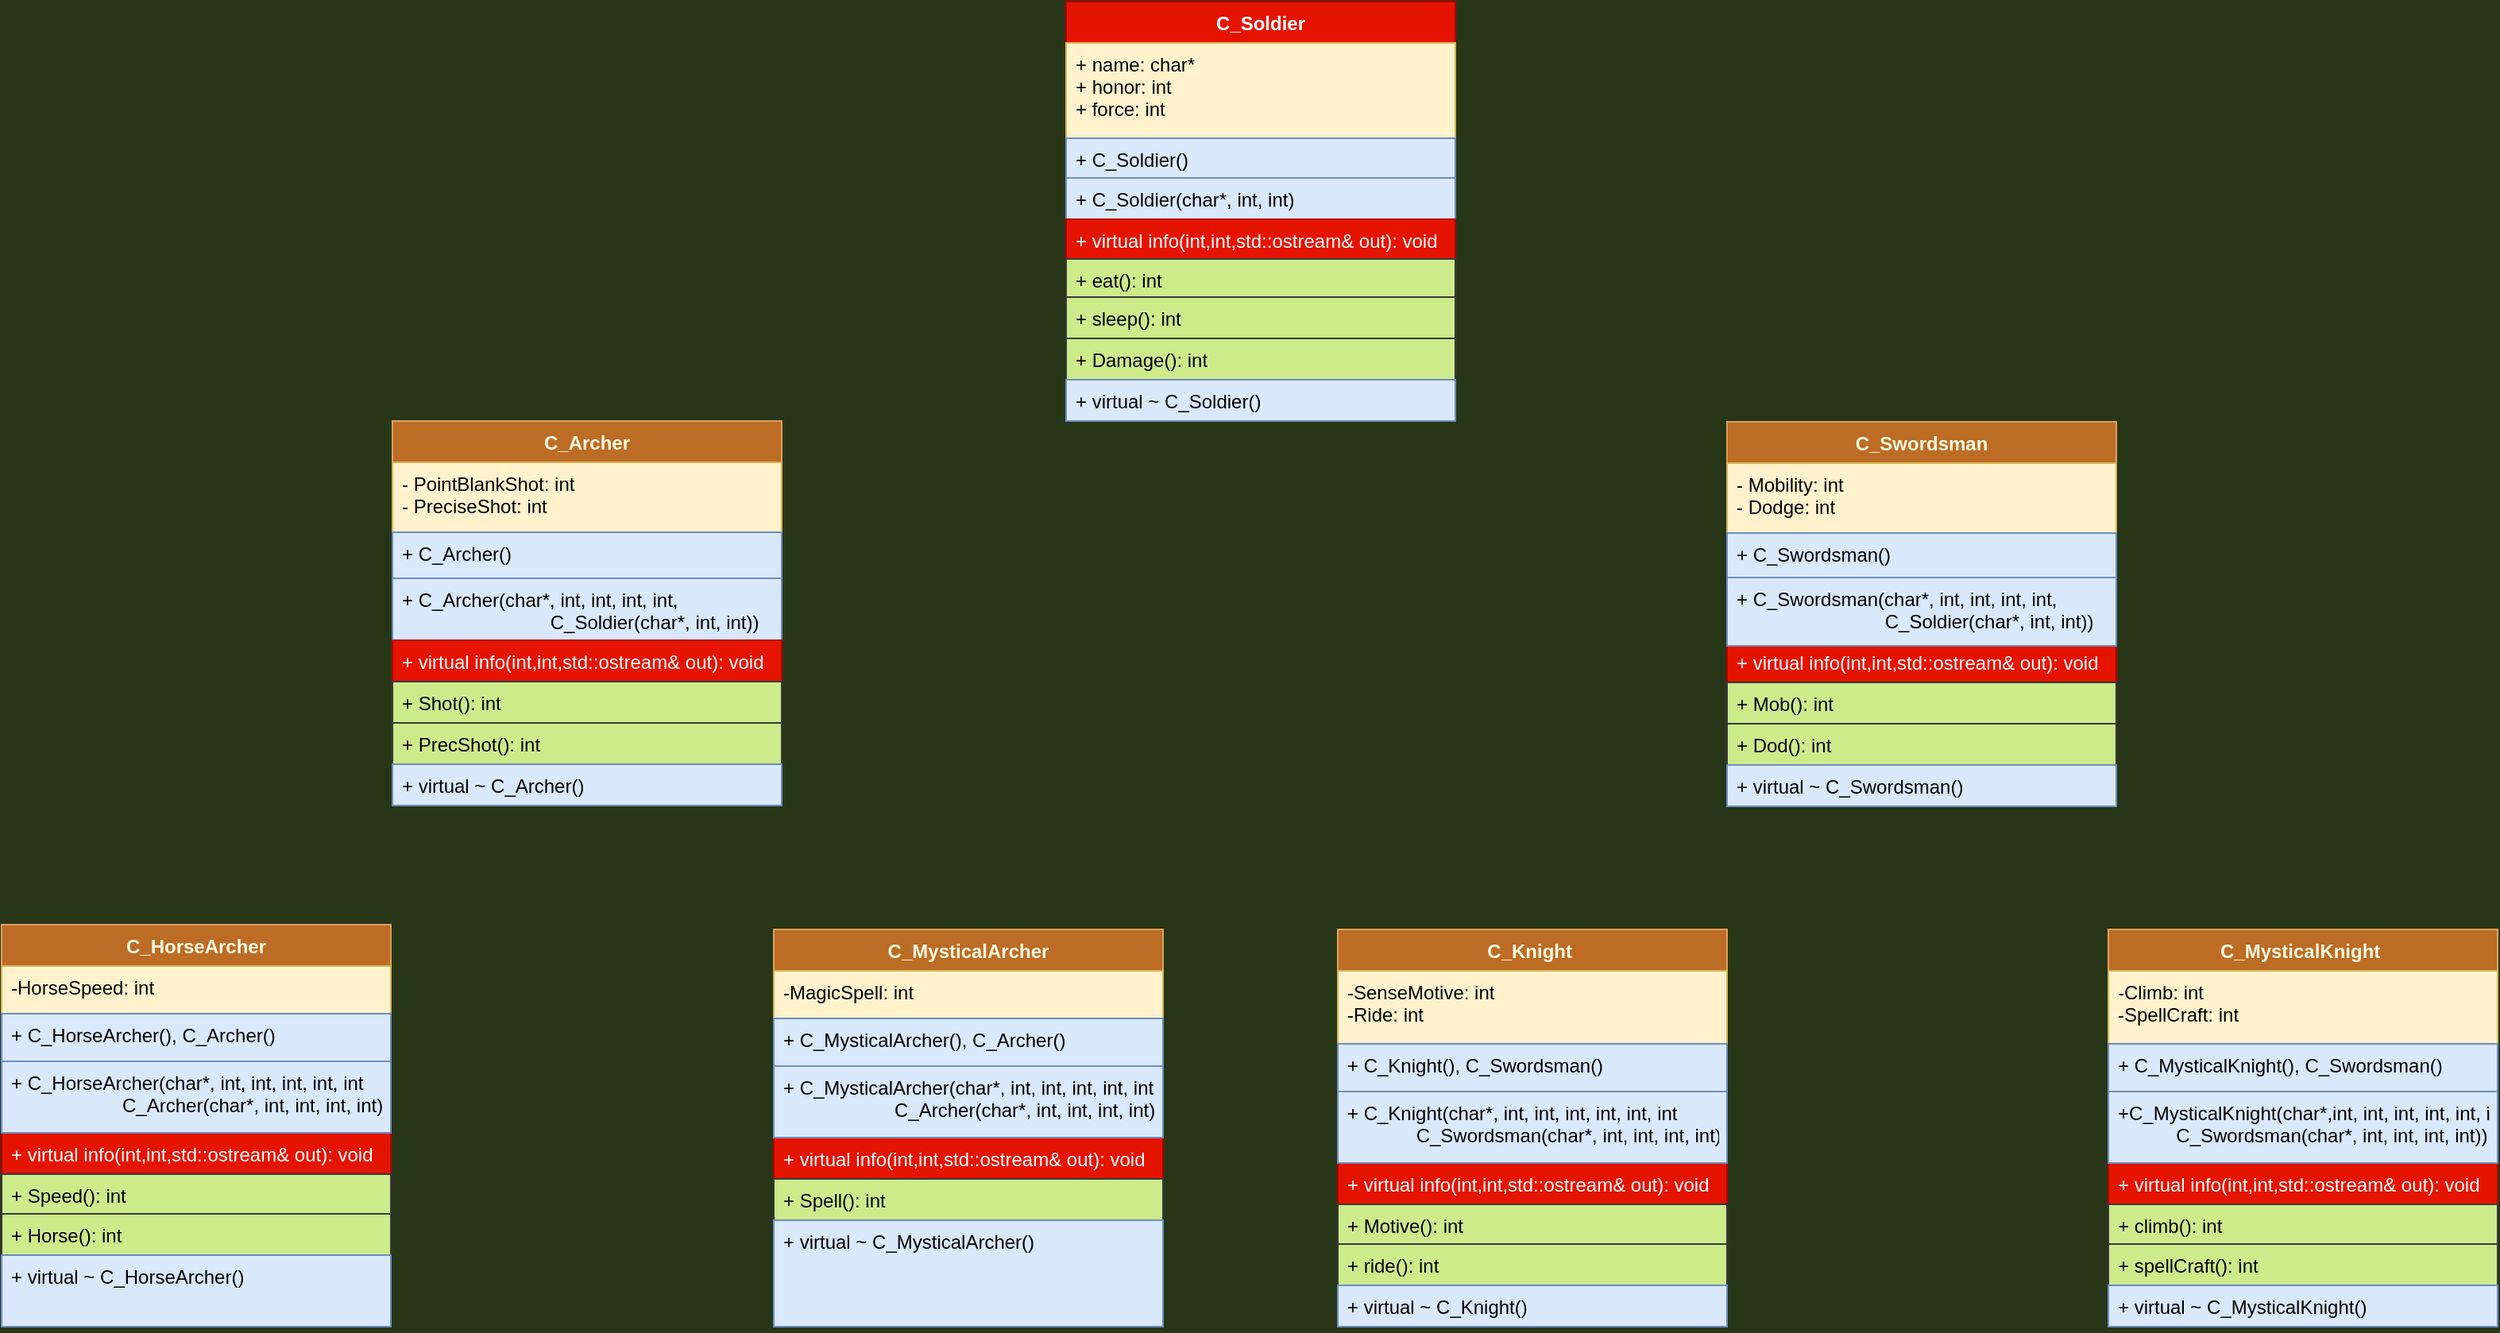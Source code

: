 <mxfile version="14.8.5" type="github">
  <diagram id="KfgOQVesRa8jAqSmO_TG" name="Page-1">
    <mxGraphModel dx="2343" dy="1437" grid="0" gridSize="10" guides="1" tooltips="1" connect="1" arrows="1" fold="1" page="1" pageScale="1" pageWidth="1654" pageHeight="2336" background="#283618" math="0" shadow="0">
      <root>
        <mxCell id="0" />
        <mxCell id="1" parent="0" />
        <mxCell id="gfh71h0dCbDymhL63w5G-2" value="C_Soldier" style="swimlane;fontStyle=1;align=center;verticalAlign=top;childLayout=stackLayout;horizontal=1;startSize=26;horizontalStack=0;resizeParent=1;resizeParentMax=0;resizeLast=0;collapsible=1;marginBottom=0;fillColor=#e51400;strokeColor=#B20000;fontColor=#ffffff;" parent="1" vertex="1">
          <mxGeometry x="704" y="56" width="245" height="112" as="geometry" />
        </mxCell>
        <mxCell id="gfh71h0dCbDymhL63w5G-3" value="+ name: char*&#xa;+ honor: int&#xa;+ force: int" style="text;strokeColor=#d6b656;fillColor=#fff2cc;align=left;verticalAlign=top;spacingLeft=4;spacingRight=4;overflow=hidden;rotatable=0;points=[[0,0.5],[1,0.5]];portConstraint=eastwest;" parent="gfh71h0dCbDymhL63w5G-2" vertex="1">
          <mxGeometry y="26" width="245" height="60" as="geometry" />
        </mxCell>
        <mxCell id="gfh71h0dCbDymhL63w5G-5" value="+ C_Soldier()" style="text;strokeColor=#6c8ebf;fillColor=#dae8fc;align=left;verticalAlign=top;spacingLeft=4;spacingRight=4;overflow=hidden;rotatable=0;points=[[0,0.5],[1,0.5]];portConstraint=eastwest;" parent="gfh71h0dCbDymhL63w5G-2" vertex="1">
          <mxGeometry y="86" width="245" height="26" as="geometry" />
        </mxCell>
        <mxCell id="xftbxWCKIYWHHrMW_up1-3" value="+ C_Soldier(char*, int, int)" style="text;strokeColor=#6c8ebf;fillColor=#dae8fc;align=left;verticalAlign=top;spacingLeft=4;spacingRight=4;overflow=hidden;rotatable=0;points=[[0,0.5],[1,0.5]];portConstraint=eastwest;" vertex="1" parent="1">
          <mxGeometry x="704" y="167" width="245" height="26" as="geometry" />
        </mxCell>
        <mxCell id="xftbxWCKIYWHHrMW_up1-4" value="+ virtual info(int,int,std::ostream&amp; out): void" style="text;strokeColor=#B20000;fillColor=#e51400;align=left;verticalAlign=top;spacingLeft=4;spacingRight=4;overflow=hidden;rotatable=0;points=[[0,0.5],[1,0.5]];portConstraint=eastwest;fontColor=#ffffff;" vertex="1" parent="1">
          <mxGeometry x="704" y="193" width="245" height="26" as="geometry" />
        </mxCell>
        <mxCell id="xftbxWCKIYWHHrMW_up1-5" value="+ eat(): int" style="text;strokeColor=#36393d;fillColor=#cdeb8b;align=left;verticalAlign=top;spacingLeft=4;spacingRight=4;overflow=hidden;rotatable=0;points=[[0,0.5],[1,0.5]];portConstraint=eastwest;" vertex="1" parent="1">
          <mxGeometry x="704" y="218" width="245" height="26" as="geometry" />
        </mxCell>
        <mxCell id="xftbxWCKIYWHHrMW_up1-6" value="+ sleep(): int" style="text;strokeColor=#36393d;fillColor=#cdeb8b;align=left;verticalAlign=top;spacingLeft=4;spacingRight=4;overflow=hidden;rotatable=0;points=[[0,0.5],[1,0.5]];portConstraint=eastwest;" vertex="1" parent="1">
          <mxGeometry x="704" y="242" width="245" height="26" as="geometry" />
        </mxCell>
        <mxCell id="xftbxWCKIYWHHrMW_up1-7" value="+ Damage(): int" style="text;strokeColor=#36393d;fillColor=#cdeb8b;align=left;verticalAlign=top;spacingLeft=4;spacingRight=4;overflow=hidden;rotatable=0;points=[[0,0.5],[1,0.5]];portConstraint=eastwest;" vertex="1" parent="1">
          <mxGeometry x="704" y="268" width="245" height="26" as="geometry" />
        </mxCell>
        <mxCell id="xftbxWCKIYWHHrMW_up1-8" value="+ virtual ~ C_Soldier()" style="text;strokeColor=#6c8ebf;fillColor=#dae8fc;align=left;verticalAlign=top;spacingLeft=4;spacingRight=4;overflow=hidden;rotatable=0;points=[[0,0.5],[1,0.5]];portConstraint=eastwest;" vertex="1" parent="1">
          <mxGeometry x="704" y="294" width="245" height="26" as="geometry" />
        </mxCell>
        <mxCell id="xftbxWCKIYWHHrMW_up1-9" value="C_Archer" style="swimlane;fontStyle=1;align=center;verticalAlign=top;childLayout=stackLayout;horizontal=1;startSize=26;horizontalStack=0;resizeParent=1;resizeParentMax=0;resizeLast=0;collapsible=1;marginBottom=0;fillColor=#BC6C25;strokeColor=#DDA15E;fontColor=#FEFAE0;" vertex="1" parent="1">
          <mxGeometry x="280" y="320" width="245" height="99" as="geometry" />
        </mxCell>
        <mxCell id="xftbxWCKIYWHHrMW_up1-10" value="- PointBlankShot: int&#xa;- PreciseShot: int" style="text;strokeColor=#d6b656;fillColor=#fff2cc;align=left;verticalAlign=top;spacingLeft=4;spacingRight=4;overflow=hidden;rotatable=0;points=[[0,0.5],[1,0.5]];portConstraint=eastwest;" vertex="1" parent="xftbxWCKIYWHHrMW_up1-9">
          <mxGeometry y="26" width="245" height="44" as="geometry" />
        </mxCell>
        <mxCell id="xftbxWCKIYWHHrMW_up1-11" value="+ C_Archer()" style="text;strokeColor=#6c8ebf;fillColor=#dae8fc;align=left;verticalAlign=top;spacingLeft=4;spacingRight=4;overflow=hidden;rotatable=0;points=[[0,0.5],[1,0.5]];portConstraint=eastwest;" vertex="1" parent="xftbxWCKIYWHHrMW_up1-9">
          <mxGeometry y="70" width="245" height="29" as="geometry" />
        </mxCell>
        <mxCell id="xftbxWCKIYWHHrMW_up1-12" value="+ C_Archer(char*, int, int, int, int, &#xa;                            C_Soldier(char*, int, int))" style="text;strokeColor=#6c8ebf;fillColor=#dae8fc;align=left;verticalAlign=top;spacingLeft=4;spacingRight=4;overflow=hidden;rotatable=0;points=[[0,0.5],[1,0.5]];portConstraint=eastwest;" vertex="1" parent="1">
          <mxGeometry x="280" y="419" width="245" height="45" as="geometry" />
        </mxCell>
        <mxCell id="xftbxWCKIYWHHrMW_up1-13" value="+ virtual info(int,int,std::ostream&amp; out): void" style="text;strokeColor=#B20000;fillColor=#e51400;align=left;verticalAlign=top;spacingLeft=4;spacingRight=4;overflow=hidden;rotatable=0;points=[[0,0.5],[1,0.5]];portConstraint=eastwest;fontColor=#ffffff;" vertex="1" parent="1">
          <mxGeometry x="280" y="458" width="245" height="26" as="geometry" />
        </mxCell>
        <mxCell id="xftbxWCKIYWHHrMW_up1-14" value="+ Shot(): int" style="text;strokeColor=#36393d;fillColor=#cdeb8b;align=left;verticalAlign=top;spacingLeft=4;spacingRight=4;overflow=hidden;rotatable=0;points=[[0,0.5],[1,0.5]];portConstraint=eastwest;" vertex="1" parent="1">
          <mxGeometry x="280" y="484" width="245" height="26" as="geometry" />
        </mxCell>
        <mxCell id="xftbxWCKIYWHHrMW_up1-15" value="+ PrecShot(): int" style="text;strokeColor=#36393d;fillColor=#cdeb8b;align=left;verticalAlign=top;spacingLeft=4;spacingRight=4;overflow=hidden;rotatable=0;points=[[0,0.5],[1,0.5]];portConstraint=eastwest;" vertex="1" parent="1">
          <mxGeometry x="280" y="510" width="245" height="26" as="geometry" />
        </mxCell>
        <mxCell id="xftbxWCKIYWHHrMW_up1-17" value="+ virtual ~ C_Archer()" style="text;strokeColor=#6c8ebf;fillColor=#dae8fc;align=left;verticalAlign=top;spacingLeft=4;spacingRight=4;overflow=hidden;rotatable=0;points=[[0,0.5],[1,0.5]];portConstraint=eastwest;" vertex="1" parent="1">
          <mxGeometry x="280" y="536" width="245" height="26" as="geometry" />
        </mxCell>
        <mxCell id="xftbxWCKIYWHHrMW_up1-19" value="C_Swordsman" style="swimlane;fontStyle=1;align=center;verticalAlign=top;childLayout=stackLayout;horizontal=1;startSize=26;horizontalStack=0;resizeParent=1;resizeParentMax=0;resizeLast=0;collapsible=1;marginBottom=0;fillColor=#BC6C25;strokeColor=#DDA15E;fontColor=#FEFAE0;" vertex="1" parent="1">
          <mxGeometry x="1120" y="320.5" width="245" height="100" as="geometry" />
        </mxCell>
        <mxCell id="xftbxWCKIYWHHrMW_up1-20" value="- Mobility: int&#xa;- Dodge: int" style="text;strokeColor=#d6b656;fillColor=#fff2cc;align=left;verticalAlign=top;spacingLeft=4;spacingRight=4;overflow=hidden;rotatable=0;points=[[0,0.5],[1,0.5]];portConstraint=eastwest;" vertex="1" parent="xftbxWCKIYWHHrMW_up1-19">
          <mxGeometry y="26" width="245" height="44" as="geometry" />
        </mxCell>
        <mxCell id="xftbxWCKIYWHHrMW_up1-21" value="+ C_Swordsman()" style="text;strokeColor=#6c8ebf;fillColor=#dae8fc;align=left;verticalAlign=top;spacingLeft=4;spacingRight=4;overflow=hidden;rotatable=0;points=[[0,0.5],[1,0.5]];portConstraint=eastwest;" vertex="1" parent="xftbxWCKIYWHHrMW_up1-19">
          <mxGeometry y="70" width="245" height="30" as="geometry" />
        </mxCell>
        <mxCell id="xftbxWCKIYWHHrMW_up1-22" value="+ virtual info(int,int,std::ostream&amp; out): void" style="text;strokeColor=#B20000;fillColor=#e51400;align=left;verticalAlign=top;spacingLeft=4;spacingRight=4;overflow=hidden;rotatable=0;points=[[0,0.5],[1,0.5]];portConstraint=eastwest;fontColor=#ffffff;" vertex="1" parent="1">
          <mxGeometry x="1120" y="458.5" width="245" height="26" as="geometry" />
        </mxCell>
        <mxCell id="xftbxWCKIYWHHrMW_up1-23" value="+ Mob(): int" style="text;strokeColor=#36393d;fillColor=#cdeb8b;align=left;verticalAlign=top;spacingLeft=4;spacingRight=4;overflow=hidden;rotatable=0;points=[[0,0.5],[1,0.5]];portConstraint=eastwest;" vertex="1" parent="1">
          <mxGeometry x="1120" y="484.5" width="245" height="26" as="geometry" />
        </mxCell>
        <mxCell id="xftbxWCKIYWHHrMW_up1-24" value="+ Dod(): int" style="text;strokeColor=#36393d;fillColor=#cdeb8b;align=left;verticalAlign=top;spacingLeft=4;spacingRight=4;overflow=hidden;rotatable=0;points=[[0,0.5],[1,0.5]];portConstraint=eastwest;" vertex="1" parent="1">
          <mxGeometry x="1120" y="510.5" width="245" height="26" as="geometry" />
        </mxCell>
        <mxCell id="xftbxWCKIYWHHrMW_up1-25" value="+ virtual ~ C_Swordsman()" style="text;strokeColor=#6c8ebf;fillColor=#dae8fc;align=left;verticalAlign=top;spacingLeft=4;spacingRight=4;overflow=hidden;rotatable=0;points=[[0,0.5],[1,0.5]];portConstraint=eastwest;" vertex="1" parent="1">
          <mxGeometry x="1120" y="536.5" width="245" height="26" as="geometry" />
        </mxCell>
        <mxCell id="xftbxWCKIYWHHrMW_up1-26" value="+ C_Swordsman(char*, int, int, int, int, &#xa;                            C_Soldier(char*, int, int))" style="text;strokeColor=#6c8ebf;fillColor=#dae8fc;align=left;verticalAlign=top;spacingLeft=4;spacingRight=4;overflow=hidden;rotatable=0;points=[[0,0.5],[1,0.5]];portConstraint=eastwest;" vertex="1" parent="1">
          <mxGeometry x="1120" y="418.5" width="245" height="43" as="geometry" />
        </mxCell>
        <mxCell id="xftbxWCKIYWHHrMW_up1-27" value="C_HorseArcher" style="swimlane;fontStyle=1;align=center;verticalAlign=top;childLayout=stackLayout;horizontal=1;startSize=26;horizontalStack=0;resizeParent=1;resizeParentMax=0;resizeLast=0;collapsible=1;marginBottom=0;fillColor=#BC6C25;strokeColor=#DDA15E;fontColor=#FEFAE0;" vertex="1" parent="1">
          <mxGeometry x="34" y="637" width="245" height="86" as="geometry" />
        </mxCell>
        <mxCell id="xftbxWCKIYWHHrMW_up1-28" value="-HorseSpeed: int" style="text;strokeColor=#d6b656;fillColor=#fff2cc;align=left;verticalAlign=top;spacingLeft=4;spacingRight=4;overflow=hidden;rotatable=0;points=[[0,0.5],[1,0.5]];portConstraint=eastwest;" vertex="1" parent="xftbxWCKIYWHHrMW_up1-27">
          <mxGeometry y="26" width="245" height="30" as="geometry" />
        </mxCell>
        <mxCell id="xftbxWCKIYWHHrMW_up1-29" value="+ C_HorseArcher(), C_Archer()" style="text;strokeColor=#6c8ebf;fillColor=#dae8fc;align=left;verticalAlign=top;spacingLeft=4;spacingRight=4;overflow=hidden;rotatable=0;points=[[0,0.5],[1,0.5]];portConstraint=eastwest;" vertex="1" parent="xftbxWCKIYWHHrMW_up1-27">
          <mxGeometry y="56" width="245" height="30" as="geometry" />
        </mxCell>
        <mxCell id="xftbxWCKIYWHHrMW_up1-30" value="+ virtual info(int,int,std::ostream&amp; out): void" style="text;strokeColor=#B20000;fillColor=#e51400;align=left;verticalAlign=top;spacingLeft=4;spacingRight=4;overflow=hidden;rotatable=0;points=[[0,0.5],[1,0.5]];portConstraint=eastwest;fontColor=#ffffff;" vertex="1" parent="1">
          <mxGeometry x="34" y="768" width="245" height="26" as="geometry" />
        </mxCell>
        <mxCell id="xftbxWCKIYWHHrMW_up1-31" value="+ Speed(): int" style="text;strokeColor=#36393d;fillColor=#cdeb8b;align=left;verticalAlign=top;spacingLeft=4;spacingRight=4;overflow=hidden;rotatable=0;points=[[0,0.5],[1,0.5]];portConstraint=eastwest;" vertex="1" parent="1">
          <mxGeometry x="34" y="794" width="245" height="26" as="geometry" />
        </mxCell>
        <mxCell id="xftbxWCKIYWHHrMW_up1-32" value="+ Horse(): int" style="text;strokeColor=#36393d;fillColor=#cdeb8b;align=left;verticalAlign=top;spacingLeft=4;spacingRight=4;overflow=hidden;rotatable=0;points=[[0,0.5],[1,0.5]];portConstraint=eastwest;" vertex="1" parent="1">
          <mxGeometry x="34" y="819" width="245" height="26" as="geometry" />
        </mxCell>
        <mxCell id="xftbxWCKIYWHHrMW_up1-33" value="+ virtual ~ C_HorseArcher()" style="text;strokeColor=#6c8ebf;fillColor=#dae8fc;align=left;verticalAlign=top;spacingLeft=4;spacingRight=4;overflow=hidden;rotatable=0;points=[[0,0.5],[1,0.5]];portConstraint=eastwest;" vertex="1" parent="1">
          <mxGeometry x="34" y="845" width="245" height="45" as="geometry" />
        </mxCell>
        <mxCell id="xftbxWCKIYWHHrMW_up1-34" value="+ C_HorseArcher(char*, int, int, int, int, int&#xa;                     C_Archer(char*, int, int, int, int))" style="text;strokeColor=#6c8ebf;fillColor=#dae8fc;align=left;verticalAlign=top;spacingLeft=4;spacingRight=4;overflow=hidden;rotatable=0;points=[[0,0.5],[1,0.5]];portConstraint=eastwest;" vertex="1" parent="1">
          <mxGeometry x="34" y="723" width="245" height="45" as="geometry" />
        </mxCell>
        <mxCell id="xftbxWCKIYWHHrMW_up1-35" value="C_MysticalArcher" style="swimlane;fontStyle=1;align=center;verticalAlign=top;childLayout=stackLayout;horizontal=1;startSize=26;horizontalStack=0;resizeParent=1;resizeParentMax=0;resizeLast=0;collapsible=1;marginBottom=0;fillColor=#BC6C25;strokeColor=#DDA15E;fontColor=#FEFAE0;" vertex="1" parent="1">
          <mxGeometry x="520" y="640" width="245" height="86" as="geometry" />
        </mxCell>
        <mxCell id="xftbxWCKIYWHHrMW_up1-36" value="-MagicSpell: int" style="text;strokeColor=#d6b656;fillColor=#fff2cc;align=left;verticalAlign=top;spacingLeft=4;spacingRight=4;overflow=hidden;rotatable=0;points=[[0,0.5],[1,0.5]];portConstraint=eastwest;" vertex="1" parent="xftbxWCKIYWHHrMW_up1-35">
          <mxGeometry y="26" width="245" height="30" as="geometry" />
        </mxCell>
        <mxCell id="xftbxWCKIYWHHrMW_up1-37" value="+ C_MysticalArcher(), C_Archer()" style="text;strokeColor=#6c8ebf;fillColor=#dae8fc;align=left;verticalAlign=top;spacingLeft=4;spacingRight=4;overflow=hidden;rotatable=0;points=[[0,0.5],[1,0.5]];portConstraint=eastwest;" vertex="1" parent="xftbxWCKIYWHHrMW_up1-35">
          <mxGeometry y="56" width="245" height="30" as="geometry" />
        </mxCell>
        <mxCell id="xftbxWCKIYWHHrMW_up1-38" value="+ virtual info(int,int,std::ostream&amp; out): void" style="text;strokeColor=#B20000;fillColor=#e51400;align=left;verticalAlign=top;spacingLeft=4;spacingRight=4;overflow=hidden;rotatable=0;points=[[0,0.5],[1,0.5]];portConstraint=eastwest;fontColor=#ffffff;" vertex="1" parent="1">
          <mxGeometry x="520" y="771" width="245" height="26" as="geometry" />
        </mxCell>
        <mxCell id="xftbxWCKIYWHHrMW_up1-39" value="+ Spell(): int" style="text;strokeColor=#36393d;fillColor=#cdeb8b;align=left;verticalAlign=top;spacingLeft=4;spacingRight=4;overflow=hidden;rotatable=0;points=[[0,0.5],[1,0.5]];portConstraint=eastwest;" vertex="1" parent="1">
          <mxGeometry x="520" y="797" width="245" height="26" as="geometry" />
        </mxCell>
        <mxCell id="xftbxWCKIYWHHrMW_up1-41" value="+ virtual ~ C_MysticalArcher()" style="text;strokeColor=#6c8ebf;fillColor=#dae8fc;align=left;verticalAlign=top;spacingLeft=4;spacingRight=4;overflow=hidden;rotatable=0;points=[[0,0.5],[1,0.5]];portConstraint=eastwest;" vertex="1" parent="1">
          <mxGeometry x="520" y="823" width="245" height="67" as="geometry" />
        </mxCell>
        <mxCell id="xftbxWCKIYWHHrMW_up1-42" value="+ C_MysticalArcher(char*, int, int, int, int, int&#xa;                     C_Archer(char*, int, int, int, int))" style="text;strokeColor=#6c8ebf;fillColor=#dae8fc;align=left;verticalAlign=top;spacingLeft=4;spacingRight=4;overflow=hidden;rotatable=0;points=[[0,0.5],[1,0.5]];portConstraint=eastwest;" vertex="1" parent="1">
          <mxGeometry x="520" y="726" width="245" height="45" as="geometry" />
        </mxCell>
        <mxCell id="xftbxWCKIYWHHrMW_up1-43" value="C_Knight " style="swimlane;fontStyle=1;align=center;verticalAlign=top;childLayout=stackLayout;horizontal=1;startSize=26;horizontalStack=0;resizeParent=1;resizeParentMax=0;resizeLast=0;collapsible=1;marginBottom=0;fillColor=#BC6C25;strokeColor=#DDA15E;fontColor=#FEFAE0;" vertex="1" parent="1">
          <mxGeometry x="875" y="640" width="245" height="73" as="geometry" />
        </mxCell>
        <mxCell id="xftbxWCKIYWHHrMW_up1-44" value="-SenseMotive: int&#xa;-Ride: int" style="text;strokeColor=#d6b656;fillColor=#fff2cc;align=left;verticalAlign=top;spacingLeft=4;spacingRight=4;overflow=hidden;rotatable=0;points=[[0,0.5],[1,0.5]];portConstraint=eastwest;" vertex="1" parent="xftbxWCKIYWHHrMW_up1-43">
          <mxGeometry y="26" width="245" height="47" as="geometry" />
        </mxCell>
        <mxCell id="xftbxWCKIYWHHrMW_up1-46" value="+ virtual info(int,int,std::ostream&amp; out): void" style="text;strokeColor=#B20000;fillColor=#e51400;align=left;verticalAlign=top;spacingLeft=4;spacingRight=4;overflow=hidden;rotatable=0;points=[[0,0.5],[1,0.5]];portConstraint=eastwest;fontColor=#ffffff;" vertex="1" parent="1">
          <mxGeometry x="875" y="787" width="245" height="26" as="geometry" />
        </mxCell>
        <mxCell id="xftbxWCKIYWHHrMW_up1-47" value="+ Motive(): int" style="text;strokeColor=#36393d;fillColor=#cdeb8b;align=left;verticalAlign=top;spacingLeft=4;spacingRight=4;overflow=hidden;rotatable=0;points=[[0,0.5],[1,0.5]];portConstraint=eastwest;" vertex="1" parent="1">
          <mxGeometry x="875" y="813" width="245" height="26" as="geometry" />
        </mxCell>
        <mxCell id="xftbxWCKIYWHHrMW_up1-48" value="+ ride(): int" style="text;strokeColor=#36393d;fillColor=#cdeb8b;align=left;verticalAlign=top;spacingLeft=4;spacingRight=4;overflow=hidden;rotatable=0;points=[[0,0.5],[1,0.5]];portConstraint=eastwest;" vertex="1" parent="1">
          <mxGeometry x="875" y="838" width="245" height="26" as="geometry" />
        </mxCell>
        <mxCell id="xftbxWCKIYWHHrMW_up1-49" value="+ virtual ~ C_Knight()" style="text;strokeColor=#6c8ebf;fillColor=#dae8fc;align=left;verticalAlign=top;spacingLeft=4;spacingRight=4;overflow=hidden;rotatable=0;points=[[0,0.5],[1,0.5]];portConstraint=eastwest;" vertex="1" parent="1">
          <mxGeometry x="875" y="864" width="245" height="26" as="geometry" />
        </mxCell>
        <mxCell id="xftbxWCKIYWHHrMW_up1-50" value="+ C_Knight(char*, int, int, int, int, int, int&#xa;             C_Swordsman(char*, int, int, int, int))" style="text;strokeColor=#6c8ebf;fillColor=#dae8fc;align=left;verticalAlign=top;spacingLeft=4;spacingRight=4;overflow=hidden;rotatable=0;points=[[0,0.5],[1,0.5]];portConstraint=eastwest;" vertex="1" parent="1">
          <mxGeometry x="875" y="742" width="245" height="45" as="geometry" />
        </mxCell>
        <mxCell id="xftbxWCKIYWHHrMW_up1-45" value="+ C_Knight(), C_Swordsman()" style="text;strokeColor=#6c8ebf;fillColor=#dae8fc;align=left;verticalAlign=top;spacingLeft=4;spacingRight=4;overflow=hidden;rotatable=0;points=[[0,0.5],[1,0.5]];portConstraint=eastwest;" vertex="1" parent="1">
          <mxGeometry x="875" y="712" width="245" height="30" as="geometry" />
        </mxCell>
        <mxCell id="xftbxWCKIYWHHrMW_up1-59" value="C_MysticalKnight " style="swimlane;fontStyle=1;align=center;verticalAlign=top;childLayout=stackLayout;horizontal=1;startSize=26;horizontalStack=0;resizeParent=1;resizeParentMax=0;resizeLast=0;collapsible=1;marginBottom=0;fillColor=#BC6C25;strokeColor=#DDA15E;fontColor=#FEFAE0;" vertex="1" parent="1">
          <mxGeometry x="1360" y="640" width="245" height="73" as="geometry" />
        </mxCell>
        <mxCell id="xftbxWCKIYWHHrMW_up1-60" value="-Climb: int&#xa;-SpellCraft: int" style="text;strokeColor=#d6b656;fillColor=#fff2cc;align=left;verticalAlign=top;spacingLeft=4;spacingRight=4;overflow=hidden;rotatable=0;points=[[0,0.5],[1,0.5]];portConstraint=eastwest;" vertex="1" parent="xftbxWCKIYWHHrMW_up1-59">
          <mxGeometry y="26" width="245" height="47" as="geometry" />
        </mxCell>
        <mxCell id="xftbxWCKIYWHHrMW_up1-61" value="+ virtual info(int,int,std::ostream&amp; out): void" style="text;strokeColor=#B20000;fillColor=#e51400;align=left;verticalAlign=top;spacingLeft=4;spacingRight=4;overflow=hidden;rotatable=0;points=[[0,0.5],[1,0.5]];portConstraint=eastwest;fontColor=#ffffff;" vertex="1" parent="1">
          <mxGeometry x="1360" y="787" width="245" height="26" as="geometry" />
        </mxCell>
        <mxCell id="xftbxWCKIYWHHrMW_up1-62" value="+ climb(): int" style="text;strokeColor=#36393d;fillColor=#cdeb8b;align=left;verticalAlign=top;spacingLeft=4;spacingRight=4;overflow=hidden;rotatable=0;points=[[0,0.5],[1,0.5]];portConstraint=eastwest;" vertex="1" parent="1">
          <mxGeometry x="1360" y="813" width="245" height="26" as="geometry" />
        </mxCell>
        <mxCell id="xftbxWCKIYWHHrMW_up1-63" value="+ spellCraft(): int" style="text;strokeColor=#36393d;fillColor=#cdeb8b;align=left;verticalAlign=top;spacingLeft=4;spacingRight=4;overflow=hidden;rotatable=0;points=[[0,0.5],[1,0.5]];portConstraint=eastwest;" vertex="1" parent="1">
          <mxGeometry x="1360" y="838" width="245" height="26" as="geometry" />
        </mxCell>
        <mxCell id="xftbxWCKIYWHHrMW_up1-64" value="+ virtual ~ C_MysticalKnight()" style="text;strokeColor=#6c8ebf;fillColor=#dae8fc;align=left;verticalAlign=top;spacingLeft=4;spacingRight=4;overflow=hidden;rotatable=0;points=[[0,0.5],[1,0.5]];portConstraint=eastwest;" vertex="1" parent="1">
          <mxGeometry x="1360" y="864" width="245" height="26" as="geometry" />
        </mxCell>
        <mxCell id="xftbxWCKIYWHHrMW_up1-65" value="+C_MysticalKnight(char*,int, int, int, int, int, int&#xa;           C_Swordsman(char*, int, int, int, int))" style="text;strokeColor=#6c8ebf;fillColor=#dae8fc;align=left;verticalAlign=top;spacingLeft=4;spacingRight=4;overflow=hidden;rotatable=0;points=[[0,0.5],[1,0.5]];portConstraint=eastwest;" vertex="1" parent="1">
          <mxGeometry x="1360" y="742" width="245" height="45" as="geometry" />
        </mxCell>
        <mxCell id="xftbxWCKIYWHHrMW_up1-66" value="+ C_MysticalKnight(), C_Swordsman()" style="text;strokeColor=#6c8ebf;fillColor=#dae8fc;align=left;verticalAlign=top;spacingLeft=4;spacingRight=4;overflow=hidden;rotatable=0;points=[[0,0.5],[1,0.5]];portConstraint=eastwest;" vertex="1" parent="1">
          <mxGeometry x="1360" y="712" width="245" height="30" as="geometry" />
        </mxCell>
      </root>
    </mxGraphModel>
  </diagram>
</mxfile>
